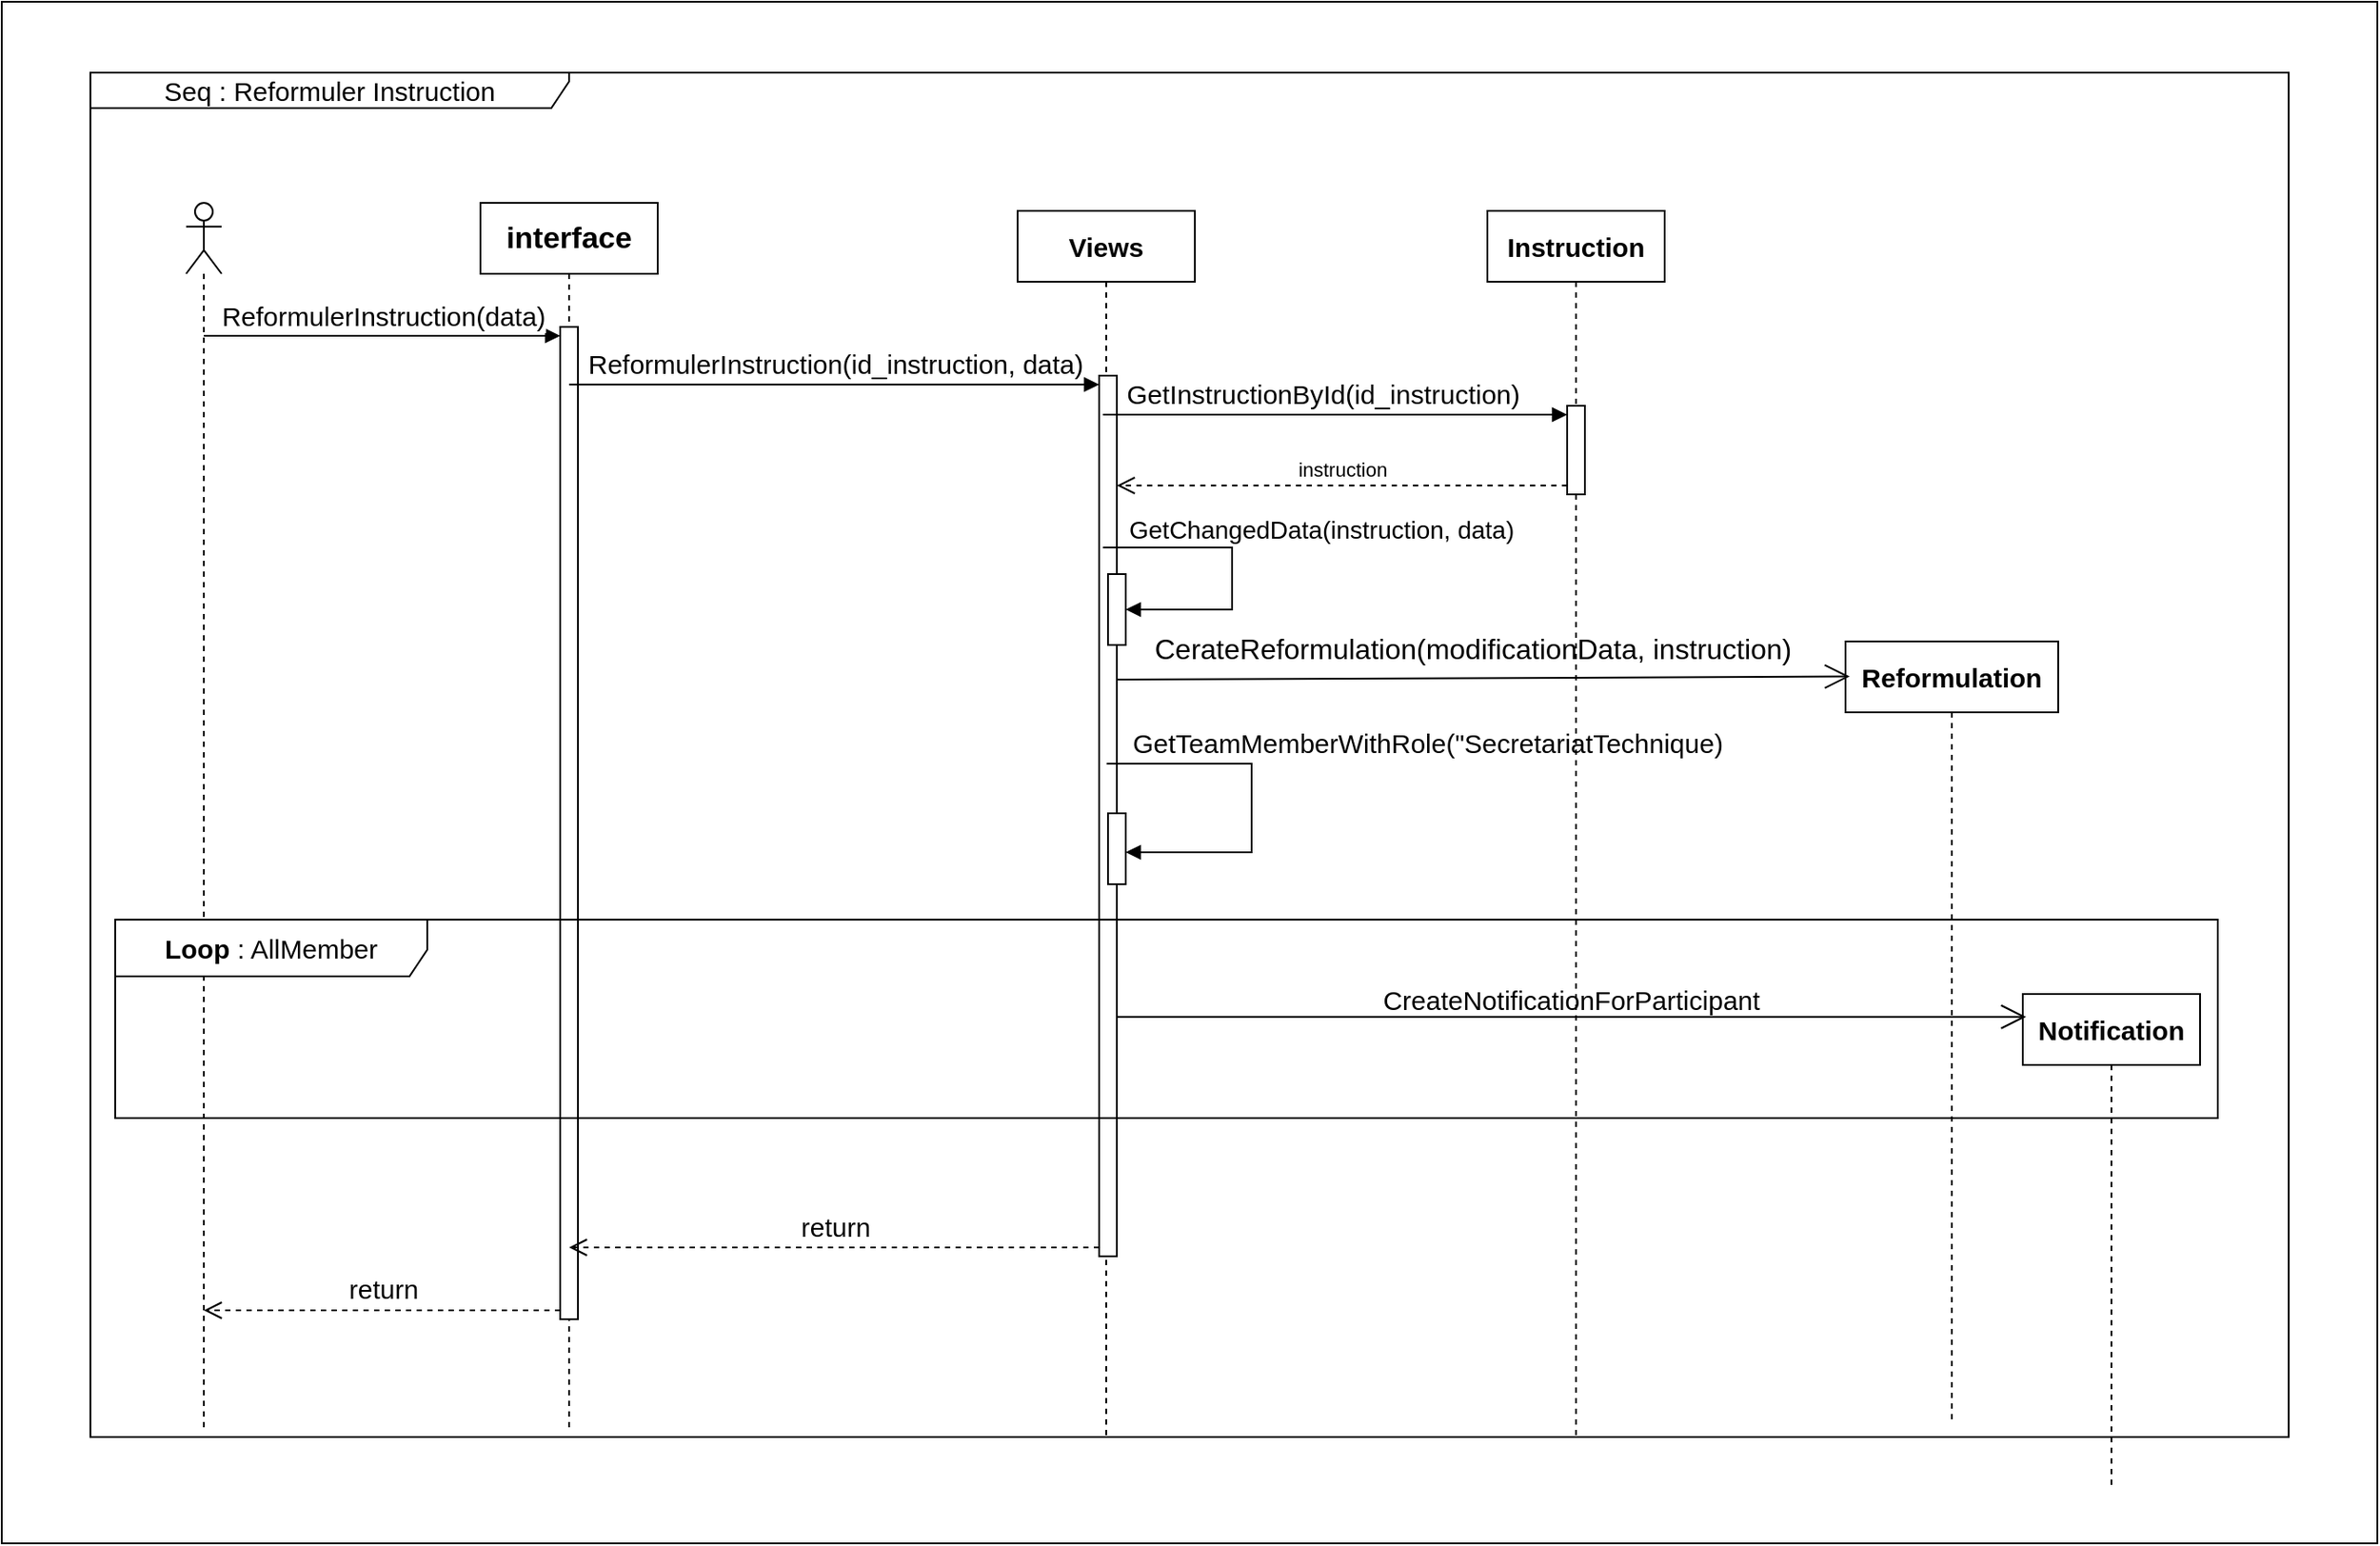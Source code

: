 <mxfile version="24.8.3">
  <diagram name="Page-1" id="2YBvvXClWsGukQMizWep">
    <mxGraphModel dx="880" dy="468" grid="1" gridSize="10" guides="1" tooltips="1" connect="1" arrows="1" fold="1" page="1" pageScale="1" pageWidth="3300" pageHeight="4681" math="0" shadow="0">
      <root>
        <mxCell id="0" />
        <mxCell id="1" parent="0" />
        <mxCell id="HIjrE4euWUh72Sv6LP7a-28" value="" style="rounded=0;whiteSpace=wrap;html=1;" parent="1" vertex="1">
          <mxGeometry x="410" y="280" width="1340" height="870" as="geometry" />
        </mxCell>
        <mxCell id="HIjrE4euWUh72Sv6LP7a-30" value="&lt;font style=&quot;font-size: 17px;&quot;&gt;&lt;b&gt;interface&lt;/b&gt;&lt;/font&gt;" style="shape=umlLifeline;perimeter=lifelinePerimeter;whiteSpace=wrap;html=1;container=1;dropTarget=0;collapsible=0;recursiveResize=0;outlineConnect=0;portConstraint=eastwest;newEdgeStyle={&quot;curved&quot;:0,&quot;rounded&quot;:0};" parent="1" vertex="1">
          <mxGeometry x="680" y="393.5" width="100" height="692" as="geometry" />
        </mxCell>
        <mxCell id="HIjrE4euWUh72Sv6LP7a-31" value="" style="html=1;points=[[0,0,0,0,5],[0,1,0,0,-5],[1,0,0,0,5],[1,1,0,0,-5]];perimeter=orthogonalPerimeter;outlineConnect=0;targetShapes=umlLifeline;portConstraint=eastwest;newEdgeStyle={&quot;curved&quot;:0,&quot;rounded&quot;:0};" parent="HIjrE4euWUh72Sv6LP7a-30" vertex="1">
          <mxGeometry x="45" y="70" width="10" height="560" as="geometry" />
        </mxCell>
        <mxCell id="HIjrE4euWUh72Sv6LP7a-32" value="&lt;font style=&quot;font-size: 15px;&quot;&gt;&lt;b&gt;Views&lt;/b&gt;&lt;/font&gt;" style="shape=umlLifeline;perimeter=lifelinePerimeter;whiteSpace=wrap;html=1;container=1;dropTarget=0;collapsible=0;recursiveResize=0;outlineConnect=0;portConstraint=eastwest;newEdgeStyle={&quot;curved&quot;:0,&quot;rounded&quot;:0};" parent="1" vertex="1">
          <mxGeometry x="983" y="398" width="100" height="692" as="geometry" />
        </mxCell>
        <mxCell id="HIjrE4euWUh72Sv6LP7a-33" value="" style="html=1;points=[[0,0,0,0,5],[0,1,0,0,-5],[1,0,0,0,5],[1,1,0,0,-5]];perimeter=orthogonalPerimeter;outlineConnect=0;targetShapes=umlLifeline;portConstraint=eastwest;newEdgeStyle={&quot;curved&quot;:0,&quot;rounded&quot;:0};" parent="HIjrE4euWUh72Sv6LP7a-32" vertex="1">
          <mxGeometry x="46" y="93" width="10" height="497" as="geometry" />
        </mxCell>
        <mxCell id="HIjrE4euWUh72Sv6LP7a-34" value="" style="html=1;points=[[0,0,0,0,5],[0,1,0,0,-5],[1,0,0,0,5],[1,1,0,0,-5]];perimeter=orthogonalPerimeter;outlineConnect=0;targetShapes=umlLifeline;portConstraint=eastwest;newEdgeStyle={&quot;curved&quot;:0,&quot;rounded&quot;:0};" parent="HIjrE4euWUh72Sv6LP7a-32" vertex="1">
          <mxGeometry x="51" y="205" width="10" height="40" as="geometry" />
        </mxCell>
        <mxCell id="HIjrE4euWUh72Sv6LP7a-35" value="&lt;font style=&quot;font-size: 14px;&quot;&gt;GetChangedData(instruction, data)&lt;/font&gt;" style="html=1;align=left;spacingLeft=2;endArrow=block;rounded=0;edgeStyle=orthogonalEdgeStyle;curved=0;rounded=0;" parent="HIjrE4euWUh72Sv6LP7a-32" target="HIjrE4euWUh72Sv6LP7a-34" edge="1">
          <mxGeometry x="-0.873" y="10" relative="1" as="geometry">
            <mxPoint x="48.167" y="190" as="sourcePoint" />
            <Array as="points">
              <mxPoint x="121" y="190" />
              <mxPoint x="121" y="225" />
            </Array>
            <mxPoint as="offset" />
          </mxGeometry>
        </mxCell>
        <mxCell id="HIjrE4euWUh72Sv6LP7a-36" value="" style="html=1;points=[[0,0,0,0,5],[0,1,0,0,-5],[1,0,0,0,5],[1,1,0,0,-5]];perimeter=orthogonalPerimeter;outlineConnect=0;targetShapes=umlLifeline;portConstraint=eastwest;newEdgeStyle={&quot;curved&quot;:0,&quot;rounded&quot;:0};" parent="HIjrE4euWUh72Sv6LP7a-32" vertex="1">
          <mxGeometry x="51" y="340" width="10" height="40" as="geometry" />
        </mxCell>
        <mxCell id="HIjrE4euWUh72Sv6LP7a-37" value="&lt;font style=&quot;font-size: 15px;&quot;&gt;GetTeamMemberWithRole(&quot;SecretariatTechnique)&lt;/font&gt;" style="html=1;align=left;spacingLeft=2;endArrow=block;rounded=0;edgeStyle=orthogonalEdgeStyle;curved=0;rounded=0;" parent="HIjrE4euWUh72Sv6LP7a-32" edge="1">
          <mxGeometry x="-0.894" y="12" relative="1" as="geometry">
            <mxPoint x="50.25" y="312" as="sourcePoint" />
            <Array as="points">
              <mxPoint x="132" y="312" />
              <mxPoint x="132" y="362" />
            </Array>
            <mxPoint x="61" y="362" as="targetPoint" />
            <mxPoint as="offset" />
          </mxGeometry>
        </mxCell>
        <mxCell id="HIjrE4euWUh72Sv6LP7a-38" value="&lt;font style=&quot;font-size: 15px;&quot;&gt;&lt;b&gt;Instruction&lt;/b&gt;&lt;/font&gt;" style="shape=umlLifeline;perimeter=lifelinePerimeter;whiteSpace=wrap;html=1;container=1;dropTarget=0;collapsible=0;recursiveResize=0;outlineConnect=0;portConstraint=eastwest;newEdgeStyle={&quot;curved&quot;:0,&quot;rounded&quot;:0};" parent="1" vertex="1">
          <mxGeometry x="1248" y="398" width="100" height="692" as="geometry" />
        </mxCell>
        <mxCell id="HIjrE4euWUh72Sv6LP7a-39" value="" style="html=1;points=[[0,0,0,0,5],[0,1,0,0,-5],[1,0,0,0,5],[1,1,0,0,-5]];perimeter=orthogonalPerimeter;outlineConnect=0;targetShapes=umlLifeline;portConstraint=eastwest;newEdgeStyle={&quot;curved&quot;:0,&quot;rounded&quot;:0};" parent="HIjrE4euWUh72Sv6LP7a-38" vertex="1">
          <mxGeometry x="45" y="110" width="10" height="50" as="geometry" />
        </mxCell>
        <mxCell id="HIjrE4euWUh72Sv6LP7a-40" value="&lt;font style=&quot;font-size: 15px;&quot;&gt;ReformulerInstruction(data)&lt;/font&gt;" style="html=1;verticalAlign=bottom;endArrow=block;curved=0;rounded=0;entryX=0;entryY=0;entryDx=0;entryDy=5;" parent="1" source="HIjrE4euWUh72Sv6LP7a-29" target="HIjrE4euWUh72Sv6LP7a-31" edge="1">
          <mxGeometry relative="1" as="geometry">
            <mxPoint x="744" y="523" as="sourcePoint" />
          </mxGeometry>
        </mxCell>
        <mxCell id="HIjrE4euWUh72Sv6LP7a-41" value="&lt;font style=&quot;font-size: 15px;&quot;&gt;return&lt;/font&gt;" style="html=1;verticalAlign=bottom;endArrow=open;dashed=1;endSize=8;curved=0;rounded=0;exitX=0;exitY=1;exitDx=0;exitDy=-5;" parent="1" source="HIjrE4euWUh72Sv6LP7a-31" target="HIjrE4euWUh72Sv6LP7a-29" edge="1">
          <mxGeometry relative="1" as="geometry">
            <mxPoint x="744" y="593" as="targetPoint" />
          </mxGeometry>
        </mxCell>
        <mxCell id="HIjrE4euWUh72Sv6LP7a-42" value="&lt;font style=&quot;font-size: 15px;&quot;&gt;ReformulerInstruction(id_instruction, data)&lt;/font&gt;" style="html=1;verticalAlign=bottom;endArrow=block;curved=0;rounded=0;entryX=0;entryY=0;entryDx=0;entryDy=5;" parent="1" source="HIjrE4euWUh72Sv6LP7a-30" target="HIjrE4euWUh72Sv6LP7a-33" edge="1">
          <mxGeometry relative="1" as="geometry">
            <mxPoint x="854" y="503" as="sourcePoint" />
          </mxGeometry>
        </mxCell>
        <mxCell id="HIjrE4euWUh72Sv6LP7a-43" value="&lt;font style=&quot;font-size: 15px;&quot;&gt;return&lt;/font&gt;" style="html=1;verticalAlign=bottom;endArrow=open;dashed=1;endSize=8;curved=0;rounded=0;exitX=0;exitY=1;exitDx=0;exitDy=-5;" parent="1" source="HIjrE4euWUh72Sv6LP7a-33" target="HIjrE4euWUh72Sv6LP7a-30" edge="1">
          <mxGeometry relative="1" as="geometry">
            <mxPoint x="854" y="573" as="targetPoint" />
          </mxGeometry>
        </mxCell>
        <mxCell id="HIjrE4euWUh72Sv6LP7a-44" value="" style="html=1;verticalAlign=bottom;endArrow=block;curved=0;rounded=0;entryX=0;entryY=0;entryDx=0;entryDy=5;" parent="1" target="HIjrE4euWUh72Sv6LP7a-39" edge="1">
          <mxGeometry relative="1" as="geometry">
            <mxPoint x="1031.167" y="513" as="sourcePoint" />
          </mxGeometry>
        </mxCell>
        <mxCell id="HIjrE4euWUh72Sv6LP7a-45" value="instruction" style="html=1;verticalAlign=bottom;endArrow=open;dashed=1;endSize=8;curved=0;rounded=0;exitX=0;exitY=1;exitDx=0;exitDy=-5;" parent="1" source="HIjrE4euWUh72Sv6LP7a-39" target="HIjrE4euWUh72Sv6LP7a-33" edge="1">
          <mxGeometry relative="1" as="geometry">
            <mxPoint x="1004" y="613" as="targetPoint" />
          </mxGeometry>
        </mxCell>
        <mxCell id="HIjrE4euWUh72Sv6LP7a-46" value="&lt;font style=&quot;font-size: 15px;&quot;&gt;GetInstructionById(id_instruction)&lt;/font&gt;" style="text;html=1;align=center;verticalAlign=middle;resizable=0;points=[];autosize=1;strokeColor=none;fillColor=none;" parent="1" vertex="1">
          <mxGeometry x="1030" y="486" width="250" height="30" as="geometry" />
        </mxCell>
        <mxCell id="HIjrE4euWUh72Sv6LP7a-47" value="&lt;font style=&quot;font-size: 15px;&quot;&gt;&lt;b&gt;Reformulation&lt;/b&gt;&lt;/font&gt;" style="shape=umlLifeline;perimeter=lifelinePerimeter;whiteSpace=wrap;html=1;container=1;dropTarget=0;collapsible=0;recursiveResize=0;outlineConnect=0;portConstraint=eastwest;newEdgeStyle={&quot;curved&quot;:0,&quot;rounded&quot;:0};" parent="1" vertex="1">
          <mxGeometry x="1450" y="641" width="120" height="440" as="geometry" />
        </mxCell>
        <mxCell id="HIjrE4euWUh72Sv6LP7a-48" value="" style="endArrow=open;endFill=1;endSize=12;html=1;rounded=0;entryX=0.02;entryY=0.045;entryDx=0;entryDy=0;entryPerimeter=0;" parent="1" edge="1" target="HIjrE4euWUh72Sv6LP7a-47">
          <mxGeometry width="160" relative="1" as="geometry">
            <mxPoint x="1039" y="662.54" as="sourcePoint" />
            <mxPoint x="1346.0" y="662.54" as="targetPoint" />
          </mxGeometry>
        </mxCell>
        <mxCell id="HIjrE4euWUh72Sv6LP7a-51" value="&lt;font style=&quot;font-size: 15px;&quot;&gt;&lt;b&gt;Notification&lt;/b&gt;&lt;/font&gt;" style="shape=umlLifeline;perimeter=lifelinePerimeter;whiteSpace=wrap;html=1;container=1;dropTarget=0;collapsible=0;recursiveResize=0;outlineConnect=0;portConstraint=eastwest;newEdgeStyle={&quot;curved&quot;:0,&quot;rounded&quot;:0};" parent="1" vertex="1">
          <mxGeometry x="1550" y="840" width="100" height="280" as="geometry" />
        </mxCell>
        <mxCell id="HIjrE4euWUh72Sv6LP7a-52" value="" style="endArrow=open;endFill=1;endSize=12;html=1;rounded=0;entryX=0.019;entryY=0.046;entryDx=0;entryDy=0;entryPerimeter=0;" parent="1" source="HIjrE4euWUh72Sv6LP7a-33" target="HIjrE4euWUh72Sv6LP7a-51" edge="1">
          <mxGeometry width="160" relative="1" as="geometry">
            <mxPoint x="1094" y="833" as="sourcePoint" />
            <mxPoint x="1254" y="833" as="targetPoint" />
          </mxGeometry>
        </mxCell>
        <mxCell id="HIjrE4euWUh72Sv6LP7a-54" value="&lt;font style=&quot;font-size: 15px;&quot;&gt;Seq : Reformuler Instruction&lt;/font&gt;" style="shape=umlFrame;whiteSpace=wrap;html=1;pointerEvents=0;recursiveResize=0;container=1;collapsible=0;width=270;height=20;" parent="1" vertex="1">
          <mxGeometry x="460" y="320" width="1240" height="770" as="geometry" />
        </mxCell>
        <mxCell id="HIjrE4euWUh72Sv6LP7a-29" value="" style="shape=umlLifeline;perimeter=lifelinePerimeter;whiteSpace=wrap;html=1;container=1;dropTarget=0;collapsible=0;recursiveResize=0;outlineConnect=0;portConstraint=eastwest;newEdgeStyle={&quot;curved&quot;:0,&quot;rounded&quot;:0};participant=umlActor;" parent="HIjrE4euWUh72Sv6LP7a-54" vertex="1">
          <mxGeometry x="54" y="73.5" width="20" height="692" as="geometry" />
        </mxCell>
        <mxCell id="HIjrE4euWUh72Sv6LP7a-50" value="&lt;font style=&quot;font-size: 15px;&quot;&gt;&lt;b&gt;Loop &lt;/b&gt;: AllMember&lt;/font&gt;" style="shape=umlFrame;whiteSpace=wrap;html=1;pointerEvents=0;width=176;height=32;" parent="HIjrE4euWUh72Sv6LP7a-54" vertex="1">
          <mxGeometry x="14" y="478" width="1186" height="112" as="geometry" />
        </mxCell>
        <mxCell id="HIjrE4euWUh72Sv6LP7a-49" value="&lt;font style=&quot;font-size: 16px;&quot;&gt;CerateReformulation(modificationData, instruction)&lt;/font&gt;" style="text;html=1;align=center;verticalAlign=middle;whiteSpace=wrap;rounded=0;" parent="HIjrE4euWUh72Sv6LP7a-54" vertex="1">
          <mxGeometry x="590" y="310" width="380" height="30" as="geometry" />
        </mxCell>
        <mxCell id="HIjrE4euWUh72Sv6LP7a-53" value="&lt;span style=&quot;font-weight: normal;&quot;&gt;&lt;font style=&quot;font-size: 15px;&quot;&gt;CreateNotificationForParticipant&lt;/font&gt;&lt;/span&gt;" style="text;align=center;fontStyle=1;verticalAlign=middle;spacingLeft=3;spacingRight=3;strokeColor=none;rotatable=0;points=[[0,0.5],[1,0.5]];portConstraint=eastwest;html=1;" parent="HIjrE4euWUh72Sv6LP7a-54" vertex="1">
          <mxGeometry x="740" y="510" width="190" height="26" as="geometry" />
        </mxCell>
      </root>
    </mxGraphModel>
  </diagram>
</mxfile>
